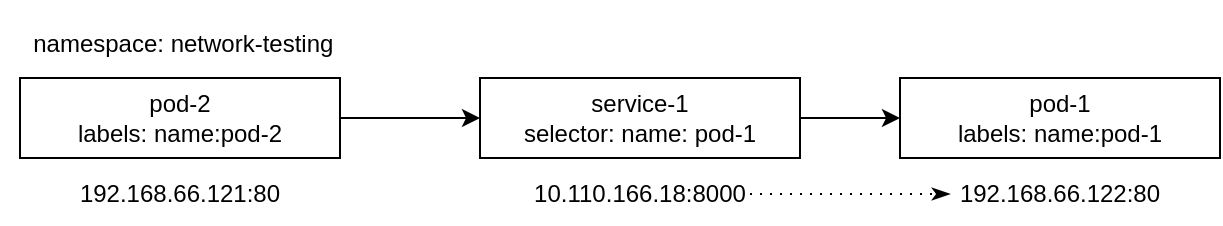 <mxfile version="22.1.16" type="github">
  <diagram name="Page-1" id="RlnHIqVCdO8psejNufhV">
    <mxGraphModel dx="1050" dy="566" grid="1" gridSize="10" guides="1" tooltips="1" connect="1" arrows="1" fold="1" page="1" pageScale="1" pageWidth="850" pageHeight="1100" math="0" shadow="0">
      <root>
        <mxCell id="0" />
        <mxCell id="1" parent="0" />
        <mxCell id="gScuPnIuq_rzqe0TvjAH-8" value="&#xa;&amp;nbsp;namespace: network-testing&#xa;&#xa;" style="text;html=1;strokeColor=none;fillColor=none;align=center;verticalAlign=middle;whiteSpace=wrap;rounded=0;" vertex="1" parent="1">
          <mxGeometry x="80" y="170" width="180" height="20" as="geometry" />
        </mxCell>
        <mxCell id="gScuPnIuq_rzqe0TvjAH-1" value="&lt;div&gt;pod-2&lt;/div&gt;&lt;div&gt;labels: name:pod-2&lt;/div&gt;" style="rounded=0;whiteSpace=wrap;html=1;" vertex="1" parent="1">
          <mxGeometry x="90" y="190" width="160" height="40" as="geometry" />
        </mxCell>
        <mxCell id="gScuPnIuq_rzqe0TvjAH-4" value="&lt;div&gt;service-1&lt;/div&gt;&lt;div&gt;selector: name: pod-1&lt;br&gt;&lt;/div&gt;" style="rounded=0;whiteSpace=wrap;html=1;" vertex="1" parent="1">
          <mxGeometry x="320" y="190" width="160" height="40" as="geometry" />
        </mxCell>
        <mxCell id="gScuPnIuq_rzqe0TvjAH-2" value="&lt;div&gt;pod-1&lt;/div&gt;&lt;div&gt;labels: name:pod-1&lt;/div&gt;" style="rounded=0;whiteSpace=wrap;html=1;" vertex="1" parent="1">
          <mxGeometry x="530" y="190" width="160" height="40" as="geometry" />
        </mxCell>
        <mxCell id="gScuPnIuq_rzqe0TvjAH-5" value="" style="edgeStyle=orthogonalEdgeStyle;rounded=0;orthogonalLoop=1;jettySize=auto;html=1;" edge="1" parent="1" source="gScuPnIuq_rzqe0TvjAH-1" target="gScuPnIuq_rzqe0TvjAH-4">
          <mxGeometry relative="1" as="geometry" />
        </mxCell>
        <mxCell id="gScuPnIuq_rzqe0TvjAH-6" value="" style="edgeStyle=orthogonalEdgeStyle;rounded=0;orthogonalLoop=1;jettySize=auto;html=1;" edge="1" parent="1" source="gScuPnIuq_rzqe0TvjAH-4" target="gScuPnIuq_rzqe0TvjAH-2">
          <mxGeometry relative="1" as="geometry" />
        </mxCell>
        <mxCell id="gScuPnIuq_rzqe0TvjAH-9" value="192.168.66.121:80" style="text;html=1;strokeColor=none;fillColor=none;align=center;verticalAlign=middle;whiteSpace=wrap;rounded=0;" vertex="1" parent="1">
          <mxGeometry x="115" y="233" width="110" height="30" as="geometry" />
        </mxCell>
        <mxCell id="gScuPnIuq_rzqe0TvjAH-10" value="192.168.66.122:80" style="text;html=1;strokeColor=none;fillColor=none;align=center;verticalAlign=middle;whiteSpace=wrap;rounded=0;" vertex="1" parent="1">
          <mxGeometry x="555" y="233" width="110" height="30" as="geometry" />
        </mxCell>
        <mxCell id="gScuPnIuq_rzqe0TvjAH-11" value="10.110.166.18:8000" style="text;html=1;strokeColor=none;fillColor=none;align=center;verticalAlign=middle;whiteSpace=wrap;rounded=0;" vertex="1" parent="1">
          <mxGeometry x="345" y="233" width="110" height="30" as="geometry" />
        </mxCell>
        <mxCell id="gScuPnIuq_rzqe0TvjAH-12" value="" style="endArrow=classicThin;html=1;rounded=0;entryX=0;entryY=0.5;entryDx=0;entryDy=0;exitX=1;exitY=0.5;exitDx=0;exitDy=0;dashed=1;dashPattern=1 4;endFill=1;" edge="1" parent="1" source="gScuPnIuq_rzqe0TvjAH-11" target="gScuPnIuq_rzqe0TvjAH-10">
          <mxGeometry width="50" height="50" relative="1" as="geometry">
            <mxPoint x="445" y="393" as="sourcePoint" />
            <mxPoint x="495" y="343" as="targetPoint" />
          </mxGeometry>
        </mxCell>
      </root>
    </mxGraphModel>
  </diagram>
</mxfile>
